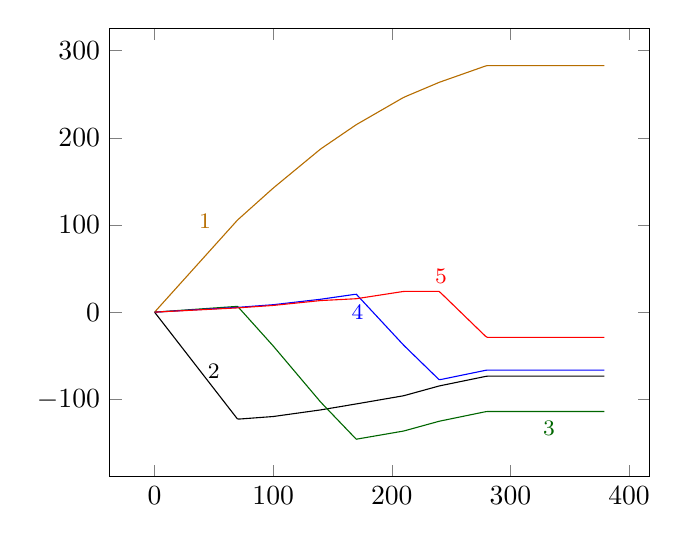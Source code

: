 
		\begin{tikzpicture}
		\begin{axis}[
		%	title={Average absolute error in sampling the GNK value},
		%	xlabel={Generator Capacity ($-p_1^l$)},
			%xmin=0, xmax=0.25,
			%ymin=0.001, ymax=0.05,
			%ymode=log,
			xtick={0,100,200,300,400},
			%ytick={0,20,40,60,80,100},
			%yticklabel=$\pgfmathprintnumber{\tick}\%$,
			legend pos=south west,
			%ymajorgrids=true,
			%grid style=dashed,
			%xticklabel style={/pgf/number format/fixed}
		]
		\addplot[color={rgb:red,4;green,2;yellow,1}] coordinates {
(0.1, 0.151)(1.8, 2.721)(3.5, 5.291)(5.2, 7.861)(6.9, 10.43)(8.6, 13.0)(10.3, 15.57)(12.0, 18.14)(13.7, 20.71)(15.4, 23.28)(17.1, 25.85)(18.8, 28.419)(20.5, 30.989)(22.2, 33.559)(23.9, 36.129)(25.6, 38.699)(27.3, 41.268)(29.0, 43.838)(30.7, 46.408)(32.4, 48.978)(34.1, 51.548)(35.8, 54.118)(37.5, 56.688)(39.2, 59.257)(40.9, 61.827)(42.6, 64.397)(44.3, 66.967)(46.0, 69.537)(47.7, 72.106)(49.4, 74.676)(51.1, 77.246)(52.8, 79.816)(54.5, 82.386)(56.2, 84.956)(57.9, 87.525)(59.6, 90.095)(61.3, 92.665)(63.0, 95.235)(64.7, 97.805)(66.4, 100.375)(68.1, 102.944)(69.8, 105.514)(71.5, 107.644)(73.2, 109.715)(74.9, 111.786)(76.6, 113.858)(78.3, 115.929)(80.0, 118.0)(81.7, 120.071)(83.4, 122.142)(85.1, 124.213)(86.8, 126.285)(88.5, 128.356)(90.2, 130.427)(91.9, 132.498)(93.6, 134.569)(95.3, 136.641)(97.0, 138.712)(98.7, 140.783)(100.4, 142.816)(102.1, 144.726)(103.8, 146.635)(105.5, 148.545)(107.2, 150.455)(108.9, 152.364)(110.6, 154.274)(112.3, 156.184)(114.0, 158.093)(115.7, 160.003)(117.4, 161.913)(119.1, 163.822)(120.8, 165.732)(122.5, 167.642)(124.2, 169.551)(125.9, 171.461)(127.6, 173.371)(129.3, 175.28)(131.0, 177.19)(132.7, 179.1)(134.4, 181.009)(136.1, 182.919)(137.8, 184.829)(139.5, 186.738)(141.2, 188.414)(142.9, 189.992)(144.6, 191.57)(146.3, 193.148)(148.0, 194.727)(149.7, 196.305)(151.4, 197.883)(153.1, 199.461)(154.8, 201.039)(156.5, 202.618)(158.2, 204.196)(159.9, 205.774)(161.6, 207.352)(163.3, 208.93)(165.0, 210.508)(166.7, 212.087)(168.4, 213.665)(170.1, 215.228)(171.8, 216.563)(173.5, 217.897)(175.2, 219.232)(176.9, 220.566)(178.6, 221.901)(180.3, 223.235)(182.0, 224.57)(183.7, 225.904)(185.4, 227.239)(187.1, 228.573)(188.8, 229.908)(190.5, 231.243)(192.2, 232.577)(193.9, 233.911)(195.6, 235.246)(197.3, 236.581)(199.0, 237.915)(200.7, 239.25)(202.4, 240.584)(204.1, 241.918)(205.8, 243.253)(207.5, 244.588)(209.2, 245.922)(210.9, 247.067)(212.6, 248.045)(214.3, 249.022)(216.0, 250.0)(217.7, 250.977)(219.4, 251.955)(221.1, 252.933)(222.8, 253.91)(224.5, 254.888)(226.2, 255.865)(227.9, 256.842)(229.6, 257.82)(231.3, 258.798)(233.0, 259.775)(234.7, 260.752)(236.4, 261.73)(238.1, 262.707)(239.8, 263.685)(241.5, 264.52)(243.2, 265.336)(244.9, 266.152)(246.6, 266.968)(248.3, 267.784)(250.0, 268.6)(251.7, 269.416)(253.4, 270.232)(255.1, 271.048)(256.8, 271.864)(258.5, 272.68)(260.2, 273.496)(261.9, 274.312)(263.6, 275.128)(265.3, 275.944)(267.0, 276.76)(268.7, 277.576)(270.4, 278.392)(272.1, 279.208)(273.8, 280.024)(275.5, 280.84)(277.2, 281.656)(278.9, 282.472)(280.6, 283.0)(282.3, 283.0)(284.0, 283.0)(285.7, 283.0)(287.4, 283.0)(289.1, 283.0)(290.8, 283.0)(292.5, 283.0)(294.2, 283.0)(295.9, 283.0)(297.6, 283.0)(299.3, 283.0)(301.0, 283.0)(302.7, 283.0)(304.4, 283.0)(306.1, 283.0)(307.8, 283.0)(309.5, 283.0)(311.2, 283.0)(312.9, 283.0)(314.6, 283.0)(316.3, 283.0)(318.0, 283.0)(319.7, 283.0)(321.4, 283.0)(323.1, 283.0)(324.8, 283.0)(326.5, 283.0)(328.2, 283.0)(329.9, 283.0)(331.6, 283.0)(333.3, 283.0)(335.0, 283.0)(336.7, 283.0)(338.4, 283.0)(340.1, 283.0)(341.8, 283.0)(343.5, 283.0)(345.2, 283.0)(346.9, 283.0)(348.6, 283.0)(350.3, 283.0)(352.0, 283.0)(353.7, 283.0)(355.4, 283.0)(357.1, 283.0)(358.8, 283.0)(360.5, 283.0)(362.2, 283.0)(363.9, 283.0)(365.6, 283.0)(367.3, 283.0)(369.0, 283.0)(370.7, 283.0)(372.4, 283.0)(374.1, 283.0)(375.8, 283.0)(377.5, 283.0)(379.2, 283.0)
			}node[pos=0.2](endofplotsquare){} ;
		\node [above left,color={rgb:red,4;green,2;yellow,1}] at (endofplotsquare) {\footnotesize 1};
		\addplot[] coordinates {
(0.1, -0.176)(1.8, -3.159)(3.5, -6.143)(5.2, -9.126)(6.9, -12.109)(8.6, -15.093)(10.3, -18.076)(12.0, -21.06)(13.7, -24.043)(15.4, -27.027)(17.1, -30.011)(18.8, -32.994)(20.5, -35.977)(22.2, -38.961)(23.9, -41.945)(25.6, -44.928)(27.3, -47.911)(29.0, -50.895)(30.7, -53.879)(32.4, -56.862)(34.1, -59.846)(35.8, -62.829)(37.5, -65.812)(39.2, -68.796)(40.9, -71.779)(42.6, -74.763)(44.3, -77.746)(46.0, -80.73)(47.7, -83.714)(49.4, -86.697)(51.1, -89.681)(52.8, -92.664)(54.5, -95.648)(56.2, -98.631)(57.9, -101.614)(59.6, -104.598)(61.3, -107.581)(63.0, -110.565)(64.7, -113.548)(66.4, -116.532)(68.1, -119.515)(69.8, -122.499)(71.5, -122.698)(73.2, -122.525)(74.9, -122.352)(76.6, -122.179)(78.3, -122.006)(80.0, -121.833)(81.7, -121.66)(83.4, -121.488)(85.1, -121.315)(86.8, -121.142)(88.5, -120.969)(90.2, -120.796)(91.9, -120.624)(93.6, -120.451)(95.3, -120.278)(97.0, -120.105)(98.7, -119.932)(100.4, -119.724)(102.1, -119.401)(103.8, -119.078)(105.5, -118.755)(107.2, -118.432)(108.9, -118.109)(110.6, -117.786)(112.3, -117.463)(114.0, -117.14)(115.7, -116.817)(117.4, -116.494)(119.1, -116.171)(120.8, -115.848)(122.5, -115.525)(124.2, -115.202)(125.9, -114.879)(127.6, -114.556)(129.3, -114.233)(131.0, -113.91)(132.7, -113.587)(134.4, -113.264)(136.1, -112.941)(137.8, -112.618)(139.5, -112.295)(141.2, -111.926)(142.9, -111.538)(144.6, -111.15)(146.3, -110.761)(148.0, -110.373)(149.7, -109.985)(151.4, -109.597)(153.1, -109.209)(154.8, -108.821)(156.5, -108.432)(158.2, -108.044)(159.9, -107.656)(161.6, -107.268)(163.3, -106.88)(165.0, -106.492)(166.7, -106.103)(168.4, -105.715)(170.1, -105.327)(171.8, -104.927)(173.5, -104.528)(175.2, -104.128)(176.9, -103.728)(178.6, -103.329)(180.3, -102.93)(182.0, -102.53)(183.7, -102.131)(185.4, -101.731)(187.1, -101.332)(188.8, -100.932)(190.5, -100.532)(192.2, -100.133)(193.9, -99.734)(195.6, -99.334)(197.3, -98.935)(199.0, -98.535)(200.7, -98.136)(202.4, -97.736)(204.1, -97.337)(205.8, -96.937)(207.5, -96.537)(209.2, -96.138)(210.9, -95.613)(212.6, -94.975)(214.3, -94.338)(216.0, -93.7)(217.7, -93.063)(219.4, -92.425)(221.1, -91.788)(222.8, -91.15)(224.5, -90.513)(226.2, -89.875)(227.9, -89.238)(229.6, -88.6)(231.3, -87.963)(233.0, -87.325)(234.7, -86.688)(236.4, -86.05)(238.1, -85.413)(239.8, -84.775)(241.5, -84.28)(243.2, -83.804)(244.9, -83.328)(246.6, -82.852)(248.3, -82.376)(250.0, -81.9)(251.7, -81.424)(253.4, -80.948)(255.1, -80.472)(256.8, -79.996)(258.5, -79.52)(260.2, -79.044)(261.9, -78.568)(263.6, -78.092)(265.3, -77.616)(267.0, -77.14)(268.7, -76.664)(270.4, -76.188)(272.1, -75.712)(273.8, -75.236)(275.5, -74.76)(277.2, -74.284)(278.9, -73.808)(280.6, -73.5)(282.3, -73.5)(284.0, -73.5)(285.7, -73.5)(287.4, -73.5)(289.1, -73.5)(290.8, -73.5)(292.5, -73.5)(294.2, -73.5)(295.9, -73.5)(297.6, -73.5)(299.3, -73.5)(301.0, -73.5)(302.7, -73.5)(304.4, -73.5)(306.1, -73.5)(307.8, -73.5)(309.5, -73.5)(311.2, -73.5)(312.9, -73.5)(314.6, -73.5)(316.3, -73.5)(318.0, -73.5)(319.7, -73.5)(321.4, -73.5)(323.1, -73.5)(324.8, -73.5)(326.5, -73.5)(328.2, -73.5)(329.9, -73.5)(331.6, -73.5)(333.3, -73.5)(335.0, -73.5)(336.7, -73.5)(338.4, -73.5)(340.1, -73.5)(341.8, -73.5)(343.5, -73.5)(345.2, -73.5)(346.9, -73.5)(348.6, -73.5)(350.3, -73.5)(352.0, -73.5)(353.7, -73.5)(355.4, -73.5)(357.1, -73.5)(358.8, -73.5)(360.5, -73.5)(362.2, -73.5)(363.9, -73.5)(365.6, -73.5)(367.3, -73.5)(369.0, -73.5)(370.7, -73.5)(372.4, -73.5)(374.1, -73.5)(375.8, -73.5)(377.5, -73.5)(379.2, -73.5)
			}node[pos=0.22](endofplotsquare){} ;
		\node [above] at (endofplotsquare) {\footnotesize 2};
		\addplot[color=black!60!green] coordinates {
(0.1, 0.01)(1.8, 0.171)(3.5, 0.332)(5.2, 0.494)(6.9, 0.655)(8.6, 0.817)(10.3, 0.979)(12.0, 1.14)(13.7, 1.302)(15.4, 1.463)(17.1, 1.625)(18.8, 1.786)(20.5, 1.947)(22.2, 2.109)(23.9, 2.271)(25.6, 2.432)(27.3, 2.594)(29.0, 2.755)(30.7, 2.916)(32.4, 3.078)(34.1, 3.24)(35.8, 3.401)(37.5, 3.562)(39.2, 3.724)(40.9, 3.885)(42.6, 4.047)(44.3, 4.209)(46.0, 4.37)(47.7, 4.532)(49.4, 4.693)(51.1, 4.854)(52.8, 5.016)(54.5, 5.178)(56.2, 5.339)(57.9, 5.501)(59.6, 5.662)(61.3, 5.824)(63.0, 5.985)(64.7, 6.146)(66.4, 6.308)(68.1, 6.47)(69.8, 6.631)(71.5, 4.378)(73.2, 1.802)(74.9, -0.773)(76.6, -3.349)(78.3, -5.924)(80.0, -8.5)(81.7, -11.075)(83.4, -13.651)(85.1, -16.226)(86.8, -18.802)(88.5, -21.377)(90.2, -23.953)(91.9, -26.528)(93.6, -29.104)(95.3, -31.68)(97.0, -34.255)(98.7, -36.83)(100.4, -39.444)(102.1, -42.181)(103.8, -44.918)(105.5, -47.655)(107.2, -50.392)(108.9, -53.129)(110.6, -55.866)(112.3, -58.603)(114.0, -61.34)(115.7, -64.077)(117.4, -66.814)(119.1, -69.551)(120.8, -72.288)(122.5, -75.025)(124.2, -77.762)(125.9, -80.499)(127.6, -83.236)(129.3, -85.973)(131.0, -88.71)(132.7, -91.447)(134.4, -94.184)(136.1, -96.921)(137.8, -99.658)(139.5, -102.395)(141.2, -104.906)(142.9, -107.323)(144.6, -109.74)(146.3, -112.156)(148.0, -114.573)(149.7, -116.99)(151.4, -119.407)(153.1, -121.824)(154.8, -124.241)(156.5, -126.657)(158.2, -129.074)(159.9, -131.491)(161.6, -133.908)(163.3, -136.325)(165.0, -138.742)(166.7, -141.159)(168.4, -143.575)(170.1, -145.827)(171.8, -145.427)(173.5, -145.028)(175.2, -144.628)(176.9, -144.228)(178.6, -143.829)(180.3, -143.43)(182.0, -143.03)(183.7, -142.631)(185.4, -142.231)(187.1, -141.832)(188.8, -141.432)(190.5, -141.032)(192.2, -140.633)(193.9, -140.233)(195.6, -139.834)(197.3, -139.435)(199.0, -139.035)(200.7, -138.636)(202.4, -138.236)(204.1, -137.837)(205.8, -137.437)(207.5, -137.037)(209.2, -136.638)(210.9, -136.113)(212.6, -135.475)(214.3, -134.838)(216.0, -134.2)(217.7, -133.562)(219.4, -132.925)(221.1, -132.288)(222.8, -131.65)(224.5, -131.012)(226.2, -130.375)(227.9, -129.738)(229.6, -129.1)(231.3, -128.463)(233.0, -127.825)(234.7, -127.188)(236.4, -126.55)(238.1, -125.913)(239.8, -125.275)(241.5, -124.78)(243.2, -124.304)(244.9, -123.828)(246.6, -123.352)(248.3, -122.876)(250.0, -122.4)(251.7, -121.924)(253.4, -121.448)(255.1, -120.972)(256.8, -120.496)(258.5, -120.02)(260.2, -119.544)(261.9, -119.068)(263.6, -118.592)(265.3, -118.116)(267.0, -117.64)(268.7, -117.164)(270.4, -116.688)(272.1, -116.212)(273.8, -115.736)(275.5, -115.26)(277.2, -114.784)(278.9, -114.308)(280.6, -114.0)(282.3, -114.0)(284.0, -114.0)(285.7, -114.0)(287.4, -114.0)(289.1, -114.0)(290.8, -114.0)(292.5, -114.0)(294.2, -114.0)(295.9, -114.0)(297.6, -114.0)(299.3, -114.0)(301.0, -114.0)(302.7, -114.0)(304.4, -114.0)(306.1, -114.0)(307.8, -114.0)(309.5, -114.0)(311.2, -114.0)(312.9, -114.0)(314.6, -114.0)(316.3, -114.0)(318.0, -114.0)(319.7, -114.0)(321.4, -114.0)(323.1, -114.0)(324.8, -114.0)(326.5, -114.0)(328.2, -114.0)(329.9, -114.0)(331.6, -114.0)(333.3, -114.0)(335.0, -114.0)(336.7, -114.0)(338.4, -114.0)(340.1, -114.0)(341.8, -114.0)(343.5, -114.0)(345.2, -114.0)(346.9, -114.0)(348.6, -114.0)(350.3, -114.0)(352.0, -114.0)(353.7, -114.0)(355.4, -114.0)(357.1, -114.0)(358.8, -114.0)(360.5, -114.0)(362.2, -114.0)(363.9, -114.0)(365.6, -114.0)(367.3, -114.0)(369.0, -114.0)(370.7, -114.0)(372.4, -114.0)(374.1, -114.0)(375.8, -114.0)(377.5, -114.0)(379.2, -114.0)
			}node[pos=0.9](endofplotsquare){} ;
		\node [below, color=black!60!green] at (endofplotsquare) {\footnotesize 3};
		\addplot[color=blue] coordinates {
(0.1, 0.008)(1.8, 0.141)(3.5, 0.274)(5.2, 0.407)(6.9, 0.54)(8.6, 0.674)(10.3, 0.807)(12.0, 0.94)(13.7, 1.073)(15.4, 1.206)(17.1, 1.339)(18.8, 1.473)(20.5, 1.606)(22.2, 1.739)(23.9, 1.872)(25.6, 2.005)(27.3, 2.138)(29.0, 2.272)(30.7, 2.405)(32.4, 2.538)(34.1, 2.671)(35.8, 2.804)(37.5, 2.938)(39.2, 3.071)(40.9, 3.204)(42.6, 3.337)(44.3, 3.47)(46.0, 3.603)(47.7, 3.736)(49.4, 3.87)(51.1, 4.003)(52.8, 4.136)(54.5, 4.269)(56.2, 4.402)(57.9, 4.535)(59.6, 4.669)(61.3, 4.802)(63.0, 4.935)(64.7, 5.068)(66.4, 5.201)(68.1, 5.334)(69.8, 5.468)(71.5, 5.636)(73.2, 5.809)(74.9, 5.981)(76.6, 6.154)(78.3, 6.327)(80.0, 6.5)(81.7, 6.673)(83.4, 6.846)(85.1, 7.018)(86.8, 7.191)(88.5, 7.364)(90.2, 7.537)(91.9, 7.71)(93.6, 7.883)(95.3, 8.055)(97.0, 8.228)(98.7, 8.401)(100.4, 8.596)(102.1, 8.862)(103.8, 9.129)(105.5, 9.395)(107.2, 9.661)(108.9, 9.928)(110.6, 10.194)(112.3, 10.46)(114.0, 10.727)(115.7, 10.993)(117.4, 11.259)(119.1, 11.526)(120.8, 11.792)(122.5, 12.058)(124.2, 12.325)(125.9, 12.591)(127.6, 12.857)(129.3, 13.124)(131.0, 13.39)(132.7, 13.656)(134.4, 13.923)(136.1, 14.189)(137.8, 14.455)(139.5, 14.722)(141.2, 15.034)(142.9, 15.365)(144.6, 15.697)(146.3, 16.028)(148.0, 16.36)(149.7, 16.691)(151.4, 17.023)(153.1, 17.354)(154.8, 17.686)(156.5, 18.017)(158.2, 18.349)(159.9, 18.68)(161.6, 19.012)(163.3, 19.343)(165.0, 19.675)(166.7, 20.006)(168.4, 20.338)(170.1, 20.504)(171.8, 18.013)(173.5, 15.523)(175.2, 13.032)(176.9, 10.542)(178.6, 8.051)(180.3, 5.561)(182.0, 3.07)(183.7, 0.58)(185.4, -1.911)(187.1, -4.401)(188.8, -6.892)(190.5, -9.383)(192.2, -11.873)(193.9, -14.363)(195.6, -16.854)(197.3, -19.344)(199.0, -21.835)(200.7, -24.325)(202.4, -26.816)(204.1, -29.306)(205.8, -31.797)(207.5, -34.288)(209.2, -36.778)(210.9, -39.142)(212.6, -41.395)(214.3, -43.647)(216.0, -45.9)(217.7, -48.152)(219.4, -50.405)(221.1, -52.657)(222.8, -54.91)(224.5, -57.162)(226.2, -59.415)(227.9, -61.667)(229.6, -63.92)(231.3, -66.172)(233.0, -68.425)(234.7, -70.677)(236.4, -72.93)(238.1, -75.182)(239.8, -77.435)(241.5, -77.28)(243.2, -76.804)(244.9, -76.328)(246.6, -75.852)(248.3, -75.376)(250.0, -74.9)(251.7, -74.424)(253.4, -73.948)(255.1, -73.472)(256.8, -72.996)(258.5, -72.52)(260.2, -72.044)(261.9, -71.568)(263.6, -71.092)(265.3, -70.616)(267.0, -70.14)(268.7, -69.664)(270.4, -69.188)(272.1, -68.712)(273.8, -68.236)(275.5, -67.76)(277.2, -67.284)(278.9, -66.808)(280.6, -66.5)(282.3, -66.5)(284.0, -66.5)(285.7, -66.5)(287.4, -66.5)(289.1, -66.5)(290.8, -66.5)(292.5, -66.5)(294.2, -66.5)(295.9, -66.5)(297.6, -66.5)(299.3, -66.5)(301.0, -66.5)(302.7, -66.5)(304.4, -66.5)(306.1, -66.5)(307.8, -66.5)(309.5, -66.5)(311.2, -66.5)(312.9, -66.5)(314.6, -66.5)(316.3, -66.5)(318.0, -66.5)(319.7, -66.5)(321.4, -66.5)(323.1, -66.5)(324.8, -66.5)(326.5, -66.5)(328.2, -66.5)(329.9, -66.5)(331.6, -66.5)(333.3, -66.5)(335.0, -66.5)(336.7, -66.5)(338.4, -66.5)(340.1, -66.5)(341.8, -66.5)(343.5, -66.5)(345.2, -66.5)(346.9, -66.5)(348.6, -66.5)(350.3, -66.5)(352.0, -66.5)(353.7, -66.5)(355.4, -66.5)(357.1, -66.5)(358.8, -66.5)(360.5, -66.5)(362.2, -66.5)(363.9, -66.5)(365.6, -66.5)(367.3, -66.5)(369.0, -66.5)(370.7, -66.5)(372.4, -66.5)(374.1, -66.5)(375.8, -66.5)(377.5, -66.5)(379.2, -66.5)
			}node[pos=0.40](endofplotsquare){} ;
		\node [below,color=blue] at (endofplotsquare) {\footnotesize 4};
		\addplot[color=red] coordinates {
(0.1, 0.007)(1.8, 0.126)(3.5, 0.245)(5.2, 0.364)(6.9, 0.483)(8.6, 0.602)(10.3, 0.721)(12.0, 0.84)(13.7, 0.959)(15.4, 1.078)(17.1, 1.197)(18.8, 1.316)(20.5, 1.435)(22.2, 1.554)(23.9, 1.673)(25.6, 1.792)(27.3, 1.911)(29.0, 2.03)(30.7, 2.149)(32.4, 2.268)(34.1, 2.387)(35.8, 2.506)(37.5, 2.625)(39.2, 2.744)(40.9, 2.863)(42.6, 2.982)(44.3, 3.101)(46.0, 3.22)(47.7, 3.339)(49.4, 3.458)(51.1, 3.577)(52.8, 3.696)(54.5, 3.815)(56.2, 3.934)(57.9, 4.053)(59.6, 4.172)(61.3, 4.291)(63.0, 4.41)(64.7, 4.529)(66.4, 4.648)(68.1, 4.767)(69.8, 4.886)(71.5, 5.04)(73.2, 5.199)(74.9, 5.357)(76.6, 5.516)(78.3, 5.675)(80.0, 5.833)(81.7, 5.992)(83.4, 6.151)(85.1, 6.309)(86.8, 6.468)(88.5, 6.627)(90.2, 6.785)(91.9, 6.944)(93.6, 7.103)(95.3, 7.261)(97.0, 7.42)(98.7, 7.579)(100.4, 7.756)(102.1, 7.994)(103.8, 8.232)(105.5, 8.47)(107.2, 8.708)(108.9, 8.946)(110.6, 9.184)(112.3, 9.422)(114.0, 9.66)(115.7, 9.898)(117.4, 10.136)(119.1, 10.374)(120.8, 10.612)(122.5, 10.85)(124.2, 11.088)(125.9, 11.326)(127.6, 11.564)(129.3, 11.802)(131.0, 12.04)(132.7, 12.278)(134.4, 12.516)(136.1, 12.754)(137.8, 12.992)(139.5, 13.23)(141.2, 13.384)(142.9, 13.503)(144.6, 13.622)(146.3, 13.741)(148.0, 13.86)(149.7, 13.979)(151.4, 14.098)(153.1, 14.217)(154.8, 14.336)(156.5, 14.455)(158.2, 14.574)(159.9, 14.693)(161.6, 14.812)(163.3, 14.931)(165.0, 15.05)(166.7, 15.169)(168.4, 15.288)(170.1, 15.421)(171.8, 15.778)(173.5, 16.135)(175.2, 16.492)(176.9, 16.849)(178.6, 17.206)(180.3, 17.563)(182.0, 17.92)(183.7, 18.277)(185.4, 18.634)(187.1, 18.991)(188.8, 19.348)(190.5, 19.705)(192.2, 20.062)(193.9, 20.419)(195.6, 20.776)(197.3, 21.133)(199.0, 21.49)(200.7, 21.847)(202.4, 22.204)(204.1, 22.561)(205.8, 22.918)(207.5, 23.275)(209.2, 23.632)(210.9, 23.8)(212.6, 23.8)(214.3, 23.8)(216.0, 23.8)(217.7, 23.8)(219.4, 23.8)(221.1, 23.8)(222.8, 23.8)(224.5, 23.8)(226.2, 23.8)(227.9, 23.8)(229.6, 23.8)(231.3, 23.8)(233.0, 23.8)(234.7, 23.8)(236.4, 23.8)(238.1, 23.8)(239.8, 23.8)(241.5, 21.82)(243.2, 19.576)(244.9, 17.332)(246.6, 15.088)(248.3, 12.844)(250.0, 10.6)(251.7, 8.356)(253.4, 6.112)(255.1, 3.868)(256.8, 1.624)(258.5, -0.62)(260.2, -2.864)(261.9, -5.108)(263.6, -7.352)(265.3, -9.596)(267.0, -11.84)(268.7, -14.084)(270.4, -16.328)(272.1, -18.572)(273.8, -20.816)(275.5, -23.06)(277.2, -25.304)(278.9, -27.548)(280.6, -29.0)(282.3, -29.0)(284.0, -29.0)(285.7, -29.0)(287.4, -29.0)(289.1, -29.0)(290.8, -29.0)(292.5, -29.0)(294.2, -29.0)(295.9, -29.0)(297.6, -29.0)(299.3, -29.0)(301.0, -29.0)(302.7, -29.0)(304.4, -29.0)(306.1, -29.0)(307.8, -29.0)(309.5, -29.0)(311.2, -29.0)(312.9, -29.0)(314.6, -29.0)(316.3, -29.0)(318.0, -29.0)(319.7, -29.0)(321.4, -29.0)(323.1, -29.0)(324.8, -29.0)(326.5, -29.0)(328.2, -29.0)(329.9, -29.0)(331.6, -29.0)(333.3, -29.0)(335.0, -29.0)(336.7, -29.0)(338.4, -29.0)(340.1, -29.0)(341.8, -29.0)(343.5, -29.0)(345.2, -29.0)(346.9, -29.0)(348.6, -29.0)(350.3, -29.0)(352.0, -29.0)(353.7, -29.0)(355.4, -29.0)(357.1, -29.0)(358.8, -29.0)(360.5, -29.0)(362.2, -29.0)(363.9, -29.0)(365.6, -29.0)(367.3, -29.0)(369.0, -29.0)(370.7, -29.0)(372.4, -29.0)(374.1, -29.0)(375.8, -29.0)(377.5, -29.0)(379.2, -29.0)
			}node[pos=0.6](endofplotsquare){} ;
		\node [above,color=red] at (endofplotsquare) {\footnotesize 5};
		
		\end{axis}
		\end{tikzpicture}




